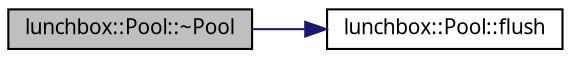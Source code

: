 digraph "lunchbox::Pool::~Pool"
{
  edge [fontname="Sans",fontsize="10",labelfontname="Sans",labelfontsize="10"];
  node [fontname="Sans",fontsize="10",shape=record];
  rankdir="LR";
  Node1 [label="lunchbox::Pool::~Pool",height=0.2,width=0.4,color="black", fillcolor="grey75", style="filled" fontcolor="black"];
  Node1 -> Node2 [color="midnightblue",fontsize="10",style="solid",fontname="Sans"];
  Node2 [label="lunchbox::Pool::flush",height=0.2,width=0.4,color="black", fillcolor="white", style="filled",URL="$classlunchbox_1_1_pool.html#a371e3a6f850a37ca31f40799058f2ab0",tooltip="Delete all cached items. "];
}

